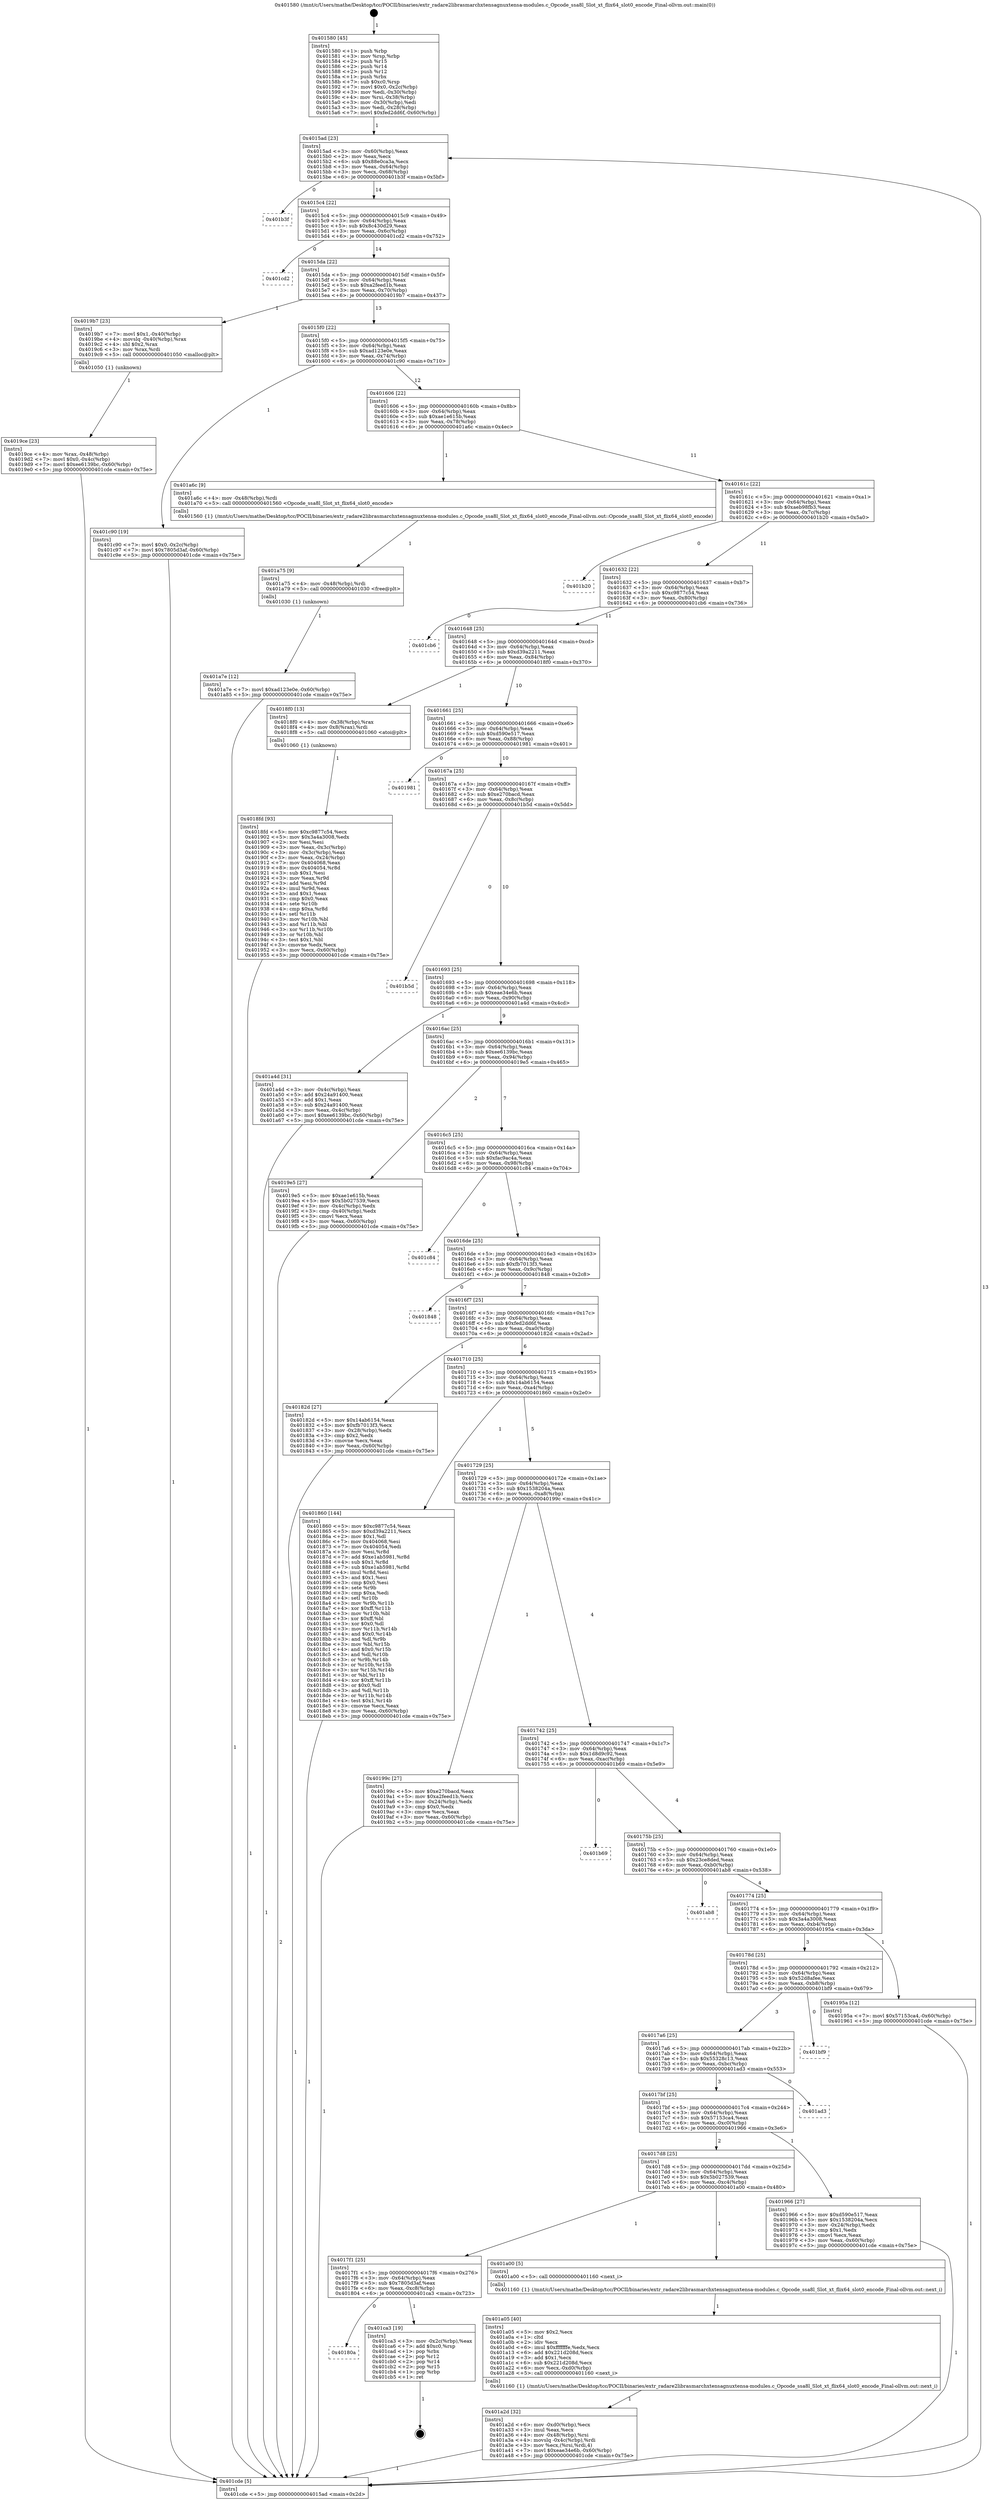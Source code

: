 digraph "0x401580" {
  label = "0x401580 (/mnt/c/Users/mathe/Desktop/tcc/POCII/binaries/extr_radare2librasmarchxtensagnuxtensa-modules.c_Opcode_ssa8l_Slot_xt_flix64_slot0_encode_Final-ollvm.out::main(0))"
  labelloc = "t"
  node[shape=record]

  Entry [label="",width=0.3,height=0.3,shape=circle,fillcolor=black,style=filled]
  "0x4015ad" [label="{
     0x4015ad [23]\l
     | [instrs]\l
     &nbsp;&nbsp;0x4015ad \<+3\>: mov -0x60(%rbp),%eax\l
     &nbsp;&nbsp;0x4015b0 \<+2\>: mov %eax,%ecx\l
     &nbsp;&nbsp;0x4015b2 \<+6\>: sub $0x88e0ca3a,%ecx\l
     &nbsp;&nbsp;0x4015b8 \<+3\>: mov %eax,-0x64(%rbp)\l
     &nbsp;&nbsp;0x4015bb \<+3\>: mov %ecx,-0x68(%rbp)\l
     &nbsp;&nbsp;0x4015be \<+6\>: je 0000000000401b3f \<main+0x5bf\>\l
  }"]
  "0x401b3f" [label="{
     0x401b3f\l
  }", style=dashed]
  "0x4015c4" [label="{
     0x4015c4 [22]\l
     | [instrs]\l
     &nbsp;&nbsp;0x4015c4 \<+5\>: jmp 00000000004015c9 \<main+0x49\>\l
     &nbsp;&nbsp;0x4015c9 \<+3\>: mov -0x64(%rbp),%eax\l
     &nbsp;&nbsp;0x4015cc \<+5\>: sub $0x8c430d29,%eax\l
     &nbsp;&nbsp;0x4015d1 \<+3\>: mov %eax,-0x6c(%rbp)\l
     &nbsp;&nbsp;0x4015d4 \<+6\>: je 0000000000401cd2 \<main+0x752\>\l
  }"]
  Exit [label="",width=0.3,height=0.3,shape=circle,fillcolor=black,style=filled,peripheries=2]
  "0x401cd2" [label="{
     0x401cd2\l
  }", style=dashed]
  "0x4015da" [label="{
     0x4015da [22]\l
     | [instrs]\l
     &nbsp;&nbsp;0x4015da \<+5\>: jmp 00000000004015df \<main+0x5f\>\l
     &nbsp;&nbsp;0x4015df \<+3\>: mov -0x64(%rbp),%eax\l
     &nbsp;&nbsp;0x4015e2 \<+5\>: sub $0xa2feed1b,%eax\l
     &nbsp;&nbsp;0x4015e7 \<+3\>: mov %eax,-0x70(%rbp)\l
     &nbsp;&nbsp;0x4015ea \<+6\>: je 00000000004019b7 \<main+0x437\>\l
  }"]
  "0x40180a" [label="{
     0x40180a\l
  }", style=dashed]
  "0x4019b7" [label="{
     0x4019b7 [23]\l
     | [instrs]\l
     &nbsp;&nbsp;0x4019b7 \<+7\>: movl $0x1,-0x40(%rbp)\l
     &nbsp;&nbsp;0x4019be \<+4\>: movslq -0x40(%rbp),%rax\l
     &nbsp;&nbsp;0x4019c2 \<+4\>: shl $0x2,%rax\l
     &nbsp;&nbsp;0x4019c6 \<+3\>: mov %rax,%rdi\l
     &nbsp;&nbsp;0x4019c9 \<+5\>: call 0000000000401050 \<malloc@plt\>\l
     | [calls]\l
     &nbsp;&nbsp;0x401050 \{1\} (unknown)\l
  }"]
  "0x4015f0" [label="{
     0x4015f0 [22]\l
     | [instrs]\l
     &nbsp;&nbsp;0x4015f0 \<+5\>: jmp 00000000004015f5 \<main+0x75\>\l
     &nbsp;&nbsp;0x4015f5 \<+3\>: mov -0x64(%rbp),%eax\l
     &nbsp;&nbsp;0x4015f8 \<+5\>: sub $0xad123e0e,%eax\l
     &nbsp;&nbsp;0x4015fd \<+3\>: mov %eax,-0x74(%rbp)\l
     &nbsp;&nbsp;0x401600 \<+6\>: je 0000000000401c90 \<main+0x710\>\l
  }"]
  "0x401ca3" [label="{
     0x401ca3 [19]\l
     | [instrs]\l
     &nbsp;&nbsp;0x401ca3 \<+3\>: mov -0x2c(%rbp),%eax\l
     &nbsp;&nbsp;0x401ca6 \<+7\>: add $0xc0,%rsp\l
     &nbsp;&nbsp;0x401cad \<+1\>: pop %rbx\l
     &nbsp;&nbsp;0x401cae \<+2\>: pop %r12\l
     &nbsp;&nbsp;0x401cb0 \<+2\>: pop %r14\l
     &nbsp;&nbsp;0x401cb2 \<+2\>: pop %r15\l
     &nbsp;&nbsp;0x401cb4 \<+1\>: pop %rbp\l
     &nbsp;&nbsp;0x401cb5 \<+1\>: ret\l
  }"]
  "0x401c90" [label="{
     0x401c90 [19]\l
     | [instrs]\l
     &nbsp;&nbsp;0x401c90 \<+7\>: movl $0x0,-0x2c(%rbp)\l
     &nbsp;&nbsp;0x401c97 \<+7\>: movl $0x7805d3af,-0x60(%rbp)\l
     &nbsp;&nbsp;0x401c9e \<+5\>: jmp 0000000000401cde \<main+0x75e\>\l
  }"]
  "0x401606" [label="{
     0x401606 [22]\l
     | [instrs]\l
     &nbsp;&nbsp;0x401606 \<+5\>: jmp 000000000040160b \<main+0x8b\>\l
     &nbsp;&nbsp;0x40160b \<+3\>: mov -0x64(%rbp),%eax\l
     &nbsp;&nbsp;0x40160e \<+5\>: sub $0xae1e615b,%eax\l
     &nbsp;&nbsp;0x401613 \<+3\>: mov %eax,-0x78(%rbp)\l
     &nbsp;&nbsp;0x401616 \<+6\>: je 0000000000401a6c \<main+0x4ec\>\l
  }"]
  "0x401a7e" [label="{
     0x401a7e [12]\l
     | [instrs]\l
     &nbsp;&nbsp;0x401a7e \<+7\>: movl $0xad123e0e,-0x60(%rbp)\l
     &nbsp;&nbsp;0x401a85 \<+5\>: jmp 0000000000401cde \<main+0x75e\>\l
  }"]
  "0x401a6c" [label="{
     0x401a6c [9]\l
     | [instrs]\l
     &nbsp;&nbsp;0x401a6c \<+4\>: mov -0x48(%rbp),%rdi\l
     &nbsp;&nbsp;0x401a70 \<+5\>: call 0000000000401560 \<Opcode_ssa8l_Slot_xt_flix64_slot0_encode\>\l
     | [calls]\l
     &nbsp;&nbsp;0x401560 \{1\} (/mnt/c/Users/mathe/Desktop/tcc/POCII/binaries/extr_radare2librasmarchxtensagnuxtensa-modules.c_Opcode_ssa8l_Slot_xt_flix64_slot0_encode_Final-ollvm.out::Opcode_ssa8l_Slot_xt_flix64_slot0_encode)\l
  }"]
  "0x40161c" [label="{
     0x40161c [22]\l
     | [instrs]\l
     &nbsp;&nbsp;0x40161c \<+5\>: jmp 0000000000401621 \<main+0xa1\>\l
     &nbsp;&nbsp;0x401621 \<+3\>: mov -0x64(%rbp),%eax\l
     &nbsp;&nbsp;0x401624 \<+5\>: sub $0xaeb98fb3,%eax\l
     &nbsp;&nbsp;0x401629 \<+3\>: mov %eax,-0x7c(%rbp)\l
     &nbsp;&nbsp;0x40162c \<+6\>: je 0000000000401b20 \<main+0x5a0\>\l
  }"]
  "0x401a75" [label="{
     0x401a75 [9]\l
     | [instrs]\l
     &nbsp;&nbsp;0x401a75 \<+4\>: mov -0x48(%rbp),%rdi\l
     &nbsp;&nbsp;0x401a79 \<+5\>: call 0000000000401030 \<free@plt\>\l
     | [calls]\l
     &nbsp;&nbsp;0x401030 \{1\} (unknown)\l
  }"]
  "0x401b20" [label="{
     0x401b20\l
  }", style=dashed]
  "0x401632" [label="{
     0x401632 [22]\l
     | [instrs]\l
     &nbsp;&nbsp;0x401632 \<+5\>: jmp 0000000000401637 \<main+0xb7\>\l
     &nbsp;&nbsp;0x401637 \<+3\>: mov -0x64(%rbp),%eax\l
     &nbsp;&nbsp;0x40163a \<+5\>: sub $0xc9877c54,%eax\l
     &nbsp;&nbsp;0x40163f \<+3\>: mov %eax,-0x80(%rbp)\l
     &nbsp;&nbsp;0x401642 \<+6\>: je 0000000000401cb6 \<main+0x736\>\l
  }"]
  "0x401a2d" [label="{
     0x401a2d [32]\l
     | [instrs]\l
     &nbsp;&nbsp;0x401a2d \<+6\>: mov -0xd0(%rbp),%ecx\l
     &nbsp;&nbsp;0x401a33 \<+3\>: imul %eax,%ecx\l
     &nbsp;&nbsp;0x401a36 \<+4\>: mov -0x48(%rbp),%rsi\l
     &nbsp;&nbsp;0x401a3a \<+4\>: movslq -0x4c(%rbp),%rdi\l
     &nbsp;&nbsp;0x401a3e \<+3\>: mov %ecx,(%rsi,%rdi,4)\l
     &nbsp;&nbsp;0x401a41 \<+7\>: movl $0xeae34e6b,-0x60(%rbp)\l
     &nbsp;&nbsp;0x401a48 \<+5\>: jmp 0000000000401cde \<main+0x75e\>\l
  }"]
  "0x401cb6" [label="{
     0x401cb6\l
  }", style=dashed]
  "0x401648" [label="{
     0x401648 [25]\l
     | [instrs]\l
     &nbsp;&nbsp;0x401648 \<+5\>: jmp 000000000040164d \<main+0xcd\>\l
     &nbsp;&nbsp;0x40164d \<+3\>: mov -0x64(%rbp),%eax\l
     &nbsp;&nbsp;0x401650 \<+5\>: sub $0xd39a2211,%eax\l
     &nbsp;&nbsp;0x401655 \<+6\>: mov %eax,-0x84(%rbp)\l
     &nbsp;&nbsp;0x40165b \<+6\>: je 00000000004018f0 \<main+0x370\>\l
  }"]
  "0x401a05" [label="{
     0x401a05 [40]\l
     | [instrs]\l
     &nbsp;&nbsp;0x401a05 \<+5\>: mov $0x2,%ecx\l
     &nbsp;&nbsp;0x401a0a \<+1\>: cltd\l
     &nbsp;&nbsp;0x401a0b \<+2\>: idiv %ecx\l
     &nbsp;&nbsp;0x401a0d \<+6\>: imul $0xfffffffe,%edx,%ecx\l
     &nbsp;&nbsp;0x401a13 \<+6\>: add $0x221d208d,%ecx\l
     &nbsp;&nbsp;0x401a19 \<+3\>: add $0x1,%ecx\l
     &nbsp;&nbsp;0x401a1c \<+6\>: sub $0x221d208d,%ecx\l
     &nbsp;&nbsp;0x401a22 \<+6\>: mov %ecx,-0xd0(%rbp)\l
     &nbsp;&nbsp;0x401a28 \<+5\>: call 0000000000401160 \<next_i\>\l
     | [calls]\l
     &nbsp;&nbsp;0x401160 \{1\} (/mnt/c/Users/mathe/Desktop/tcc/POCII/binaries/extr_radare2librasmarchxtensagnuxtensa-modules.c_Opcode_ssa8l_Slot_xt_flix64_slot0_encode_Final-ollvm.out::next_i)\l
  }"]
  "0x4018f0" [label="{
     0x4018f0 [13]\l
     | [instrs]\l
     &nbsp;&nbsp;0x4018f0 \<+4\>: mov -0x38(%rbp),%rax\l
     &nbsp;&nbsp;0x4018f4 \<+4\>: mov 0x8(%rax),%rdi\l
     &nbsp;&nbsp;0x4018f8 \<+5\>: call 0000000000401060 \<atoi@plt\>\l
     | [calls]\l
     &nbsp;&nbsp;0x401060 \{1\} (unknown)\l
  }"]
  "0x401661" [label="{
     0x401661 [25]\l
     | [instrs]\l
     &nbsp;&nbsp;0x401661 \<+5\>: jmp 0000000000401666 \<main+0xe6\>\l
     &nbsp;&nbsp;0x401666 \<+3\>: mov -0x64(%rbp),%eax\l
     &nbsp;&nbsp;0x401669 \<+5\>: sub $0xd590e517,%eax\l
     &nbsp;&nbsp;0x40166e \<+6\>: mov %eax,-0x88(%rbp)\l
     &nbsp;&nbsp;0x401674 \<+6\>: je 0000000000401981 \<main+0x401\>\l
  }"]
  "0x4017f1" [label="{
     0x4017f1 [25]\l
     | [instrs]\l
     &nbsp;&nbsp;0x4017f1 \<+5\>: jmp 00000000004017f6 \<main+0x276\>\l
     &nbsp;&nbsp;0x4017f6 \<+3\>: mov -0x64(%rbp),%eax\l
     &nbsp;&nbsp;0x4017f9 \<+5\>: sub $0x7805d3af,%eax\l
     &nbsp;&nbsp;0x4017fe \<+6\>: mov %eax,-0xc8(%rbp)\l
     &nbsp;&nbsp;0x401804 \<+6\>: je 0000000000401ca3 \<main+0x723\>\l
  }"]
  "0x401981" [label="{
     0x401981\l
  }", style=dashed]
  "0x40167a" [label="{
     0x40167a [25]\l
     | [instrs]\l
     &nbsp;&nbsp;0x40167a \<+5\>: jmp 000000000040167f \<main+0xff\>\l
     &nbsp;&nbsp;0x40167f \<+3\>: mov -0x64(%rbp),%eax\l
     &nbsp;&nbsp;0x401682 \<+5\>: sub $0xe270bacd,%eax\l
     &nbsp;&nbsp;0x401687 \<+6\>: mov %eax,-0x8c(%rbp)\l
     &nbsp;&nbsp;0x40168d \<+6\>: je 0000000000401b5d \<main+0x5dd\>\l
  }"]
  "0x401a00" [label="{
     0x401a00 [5]\l
     | [instrs]\l
     &nbsp;&nbsp;0x401a00 \<+5\>: call 0000000000401160 \<next_i\>\l
     | [calls]\l
     &nbsp;&nbsp;0x401160 \{1\} (/mnt/c/Users/mathe/Desktop/tcc/POCII/binaries/extr_radare2librasmarchxtensagnuxtensa-modules.c_Opcode_ssa8l_Slot_xt_flix64_slot0_encode_Final-ollvm.out::next_i)\l
  }"]
  "0x401b5d" [label="{
     0x401b5d\l
  }", style=dashed]
  "0x401693" [label="{
     0x401693 [25]\l
     | [instrs]\l
     &nbsp;&nbsp;0x401693 \<+5\>: jmp 0000000000401698 \<main+0x118\>\l
     &nbsp;&nbsp;0x401698 \<+3\>: mov -0x64(%rbp),%eax\l
     &nbsp;&nbsp;0x40169b \<+5\>: sub $0xeae34e6b,%eax\l
     &nbsp;&nbsp;0x4016a0 \<+6\>: mov %eax,-0x90(%rbp)\l
     &nbsp;&nbsp;0x4016a6 \<+6\>: je 0000000000401a4d \<main+0x4cd\>\l
  }"]
  "0x4019ce" [label="{
     0x4019ce [23]\l
     | [instrs]\l
     &nbsp;&nbsp;0x4019ce \<+4\>: mov %rax,-0x48(%rbp)\l
     &nbsp;&nbsp;0x4019d2 \<+7\>: movl $0x0,-0x4c(%rbp)\l
     &nbsp;&nbsp;0x4019d9 \<+7\>: movl $0xee6139bc,-0x60(%rbp)\l
     &nbsp;&nbsp;0x4019e0 \<+5\>: jmp 0000000000401cde \<main+0x75e\>\l
  }"]
  "0x401a4d" [label="{
     0x401a4d [31]\l
     | [instrs]\l
     &nbsp;&nbsp;0x401a4d \<+3\>: mov -0x4c(%rbp),%eax\l
     &nbsp;&nbsp;0x401a50 \<+5\>: add $0x24a91400,%eax\l
     &nbsp;&nbsp;0x401a55 \<+3\>: add $0x1,%eax\l
     &nbsp;&nbsp;0x401a58 \<+5\>: sub $0x24a91400,%eax\l
     &nbsp;&nbsp;0x401a5d \<+3\>: mov %eax,-0x4c(%rbp)\l
     &nbsp;&nbsp;0x401a60 \<+7\>: movl $0xee6139bc,-0x60(%rbp)\l
     &nbsp;&nbsp;0x401a67 \<+5\>: jmp 0000000000401cde \<main+0x75e\>\l
  }"]
  "0x4016ac" [label="{
     0x4016ac [25]\l
     | [instrs]\l
     &nbsp;&nbsp;0x4016ac \<+5\>: jmp 00000000004016b1 \<main+0x131\>\l
     &nbsp;&nbsp;0x4016b1 \<+3\>: mov -0x64(%rbp),%eax\l
     &nbsp;&nbsp;0x4016b4 \<+5\>: sub $0xee6139bc,%eax\l
     &nbsp;&nbsp;0x4016b9 \<+6\>: mov %eax,-0x94(%rbp)\l
     &nbsp;&nbsp;0x4016bf \<+6\>: je 00000000004019e5 \<main+0x465\>\l
  }"]
  "0x4017d8" [label="{
     0x4017d8 [25]\l
     | [instrs]\l
     &nbsp;&nbsp;0x4017d8 \<+5\>: jmp 00000000004017dd \<main+0x25d\>\l
     &nbsp;&nbsp;0x4017dd \<+3\>: mov -0x64(%rbp),%eax\l
     &nbsp;&nbsp;0x4017e0 \<+5\>: sub $0x5b027539,%eax\l
     &nbsp;&nbsp;0x4017e5 \<+6\>: mov %eax,-0xc4(%rbp)\l
     &nbsp;&nbsp;0x4017eb \<+6\>: je 0000000000401a00 \<main+0x480\>\l
  }"]
  "0x4019e5" [label="{
     0x4019e5 [27]\l
     | [instrs]\l
     &nbsp;&nbsp;0x4019e5 \<+5\>: mov $0xae1e615b,%eax\l
     &nbsp;&nbsp;0x4019ea \<+5\>: mov $0x5b027539,%ecx\l
     &nbsp;&nbsp;0x4019ef \<+3\>: mov -0x4c(%rbp),%edx\l
     &nbsp;&nbsp;0x4019f2 \<+3\>: cmp -0x40(%rbp),%edx\l
     &nbsp;&nbsp;0x4019f5 \<+3\>: cmovl %ecx,%eax\l
     &nbsp;&nbsp;0x4019f8 \<+3\>: mov %eax,-0x60(%rbp)\l
     &nbsp;&nbsp;0x4019fb \<+5\>: jmp 0000000000401cde \<main+0x75e\>\l
  }"]
  "0x4016c5" [label="{
     0x4016c5 [25]\l
     | [instrs]\l
     &nbsp;&nbsp;0x4016c5 \<+5\>: jmp 00000000004016ca \<main+0x14a\>\l
     &nbsp;&nbsp;0x4016ca \<+3\>: mov -0x64(%rbp),%eax\l
     &nbsp;&nbsp;0x4016cd \<+5\>: sub $0xfac9ac4a,%eax\l
     &nbsp;&nbsp;0x4016d2 \<+6\>: mov %eax,-0x98(%rbp)\l
     &nbsp;&nbsp;0x4016d8 \<+6\>: je 0000000000401c84 \<main+0x704\>\l
  }"]
  "0x401966" [label="{
     0x401966 [27]\l
     | [instrs]\l
     &nbsp;&nbsp;0x401966 \<+5\>: mov $0xd590e517,%eax\l
     &nbsp;&nbsp;0x40196b \<+5\>: mov $0x1538204a,%ecx\l
     &nbsp;&nbsp;0x401970 \<+3\>: mov -0x24(%rbp),%edx\l
     &nbsp;&nbsp;0x401973 \<+3\>: cmp $0x1,%edx\l
     &nbsp;&nbsp;0x401976 \<+3\>: cmovl %ecx,%eax\l
     &nbsp;&nbsp;0x401979 \<+3\>: mov %eax,-0x60(%rbp)\l
     &nbsp;&nbsp;0x40197c \<+5\>: jmp 0000000000401cde \<main+0x75e\>\l
  }"]
  "0x401c84" [label="{
     0x401c84\l
  }", style=dashed]
  "0x4016de" [label="{
     0x4016de [25]\l
     | [instrs]\l
     &nbsp;&nbsp;0x4016de \<+5\>: jmp 00000000004016e3 \<main+0x163\>\l
     &nbsp;&nbsp;0x4016e3 \<+3\>: mov -0x64(%rbp),%eax\l
     &nbsp;&nbsp;0x4016e6 \<+5\>: sub $0xfb7013f3,%eax\l
     &nbsp;&nbsp;0x4016eb \<+6\>: mov %eax,-0x9c(%rbp)\l
     &nbsp;&nbsp;0x4016f1 \<+6\>: je 0000000000401848 \<main+0x2c8\>\l
  }"]
  "0x4017bf" [label="{
     0x4017bf [25]\l
     | [instrs]\l
     &nbsp;&nbsp;0x4017bf \<+5\>: jmp 00000000004017c4 \<main+0x244\>\l
     &nbsp;&nbsp;0x4017c4 \<+3\>: mov -0x64(%rbp),%eax\l
     &nbsp;&nbsp;0x4017c7 \<+5\>: sub $0x57153ca4,%eax\l
     &nbsp;&nbsp;0x4017cc \<+6\>: mov %eax,-0xc0(%rbp)\l
     &nbsp;&nbsp;0x4017d2 \<+6\>: je 0000000000401966 \<main+0x3e6\>\l
  }"]
  "0x401848" [label="{
     0x401848\l
  }", style=dashed]
  "0x4016f7" [label="{
     0x4016f7 [25]\l
     | [instrs]\l
     &nbsp;&nbsp;0x4016f7 \<+5\>: jmp 00000000004016fc \<main+0x17c\>\l
     &nbsp;&nbsp;0x4016fc \<+3\>: mov -0x64(%rbp),%eax\l
     &nbsp;&nbsp;0x4016ff \<+5\>: sub $0xfed2dd6f,%eax\l
     &nbsp;&nbsp;0x401704 \<+6\>: mov %eax,-0xa0(%rbp)\l
     &nbsp;&nbsp;0x40170a \<+6\>: je 000000000040182d \<main+0x2ad\>\l
  }"]
  "0x401ad3" [label="{
     0x401ad3\l
  }", style=dashed]
  "0x40182d" [label="{
     0x40182d [27]\l
     | [instrs]\l
     &nbsp;&nbsp;0x40182d \<+5\>: mov $0x14ab6154,%eax\l
     &nbsp;&nbsp;0x401832 \<+5\>: mov $0xfb7013f3,%ecx\l
     &nbsp;&nbsp;0x401837 \<+3\>: mov -0x28(%rbp),%edx\l
     &nbsp;&nbsp;0x40183a \<+3\>: cmp $0x2,%edx\l
     &nbsp;&nbsp;0x40183d \<+3\>: cmovne %ecx,%eax\l
     &nbsp;&nbsp;0x401840 \<+3\>: mov %eax,-0x60(%rbp)\l
     &nbsp;&nbsp;0x401843 \<+5\>: jmp 0000000000401cde \<main+0x75e\>\l
  }"]
  "0x401710" [label="{
     0x401710 [25]\l
     | [instrs]\l
     &nbsp;&nbsp;0x401710 \<+5\>: jmp 0000000000401715 \<main+0x195\>\l
     &nbsp;&nbsp;0x401715 \<+3\>: mov -0x64(%rbp),%eax\l
     &nbsp;&nbsp;0x401718 \<+5\>: sub $0x14ab6154,%eax\l
     &nbsp;&nbsp;0x40171d \<+6\>: mov %eax,-0xa4(%rbp)\l
     &nbsp;&nbsp;0x401723 \<+6\>: je 0000000000401860 \<main+0x2e0\>\l
  }"]
  "0x401cde" [label="{
     0x401cde [5]\l
     | [instrs]\l
     &nbsp;&nbsp;0x401cde \<+5\>: jmp 00000000004015ad \<main+0x2d\>\l
  }"]
  "0x401580" [label="{
     0x401580 [45]\l
     | [instrs]\l
     &nbsp;&nbsp;0x401580 \<+1\>: push %rbp\l
     &nbsp;&nbsp;0x401581 \<+3\>: mov %rsp,%rbp\l
     &nbsp;&nbsp;0x401584 \<+2\>: push %r15\l
     &nbsp;&nbsp;0x401586 \<+2\>: push %r14\l
     &nbsp;&nbsp;0x401588 \<+2\>: push %r12\l
     &nbsp;&nbsp;0x40158a \<+1\>: push %rbx\l
     &nbsp;&nbsp;0x40158b \<+7\>: sub $0xc0,%rsp\l
     &nbsp;&nbsp;0x401592 \<+7\>: movl $0x0,-0x2c(%rbp)\l
     &nbsp;&nbsp;0x401599 \<+3\>: mov %edi,-0x30(%rbp)\l
     &nbsp;&nbsp;0x40159c \<+4\>: mov %rsi,-0x38(%rbp)\l
     &nbsp;&nbsp;0x4015a0 \<+3\>: mov -0x30(%rbp),%edi\l
     &nbsp;&nbsp;0x4015a3 \<+3\>: mov %edi,-0x28(%rbp)\l
     &nbsp;&nbsp;0x4015a6 \<+7\>: movl $0xfed2dd6f,-0x60(%rbp)\l
  }"]
  "0x4017a6" [label="{
     0x4017a6 [25]\l
     | [instrs]\l
     &nbsp;&nbsp;0x4017a6 \<+5\>: jmp 00000000004017ab \<main+0x22b\>\l
     &nbsp;&nbsp;0x4017ab \<+3\>: mov -0x64(%rbp),%eax\l
     &nbsp;&nbsp;0x4017ae \<+5\>: sub $0x55328c13,%eax\l
     &nbsp;&nbsp;0x4017b3 \<+6\>: mov %eax,-0xbc(%rbp)\l
     &nbsp;&nbsp;0x4017b9 \<+6\>: je 0000000000401ad3 \<main+0x553\>\l
  }"]
  "0x401860" [label="{
     0x401860 [144]\l
     | [instrs]\l
     &nbsp;&nbsp;0x401860 \<+5\>: mov $0xc9877c54,%eax\l
     &nbsp;&nbsp;0x401865 \<+5\>: mov $0xd39a2211,%ecx\l
     &nbsp;&nbsp;0x40186a \<+2\>: mov $0x1,%dl\l
     &nbsp;&nbsp;0x40186c \<+7\>: mov 0x404068,%esi\l
     &nbsp;&nbsp;0x401873 \<+7\>: mov 0x404054,%edi\l
     &nbsp;&nbsp;0x40187a \<+3\>: mov %esi,%r8d\l
     &nbsp;&nbsp;0x40187d \<+7\>: add $0xe1ab5981,%r8d\l
     &nbsp;&nbsp;0x401884 \<+4\>: sub $0x1,%r8d\l
     &nbsp;&nbsp;0x401888 \<+7\>: sub $0xe1ab5981,%r8d\l
     &nbsp;&nbsp;0x40188f \<+4\>: imul %r8d,%esi\l
     &nbsp;&nbsp;0x401893 \<+3\>: and $0x1,%esi\l
     &nbsp;&nbsp;0x401896 \<+3\>: cmp $0x0,%esi\l
     &nbsp;&nbsp;0x401899 \<+4\>: sete %r9b\l
     &nbsp;&nbsp;0x40189d \<+3\>: cmp $0xa,%edi\l
     &nbsp;&nbsp;0x4018a0 \<+4\>: setl %r10b\l
     &nbsp;&nbsp;0x4018a4 \<+3\>: mov %r9b,%r11b\l
     &nbsp;&nbsp;0x4018a7 \<+4\>: xor $0xff,%r11b\l
     &nbsp;&nbsp;0x4018ab \<+3\>: mov %r10b,%bl\l
     &nbsp;&nbsp;0x4018ae \<+3\>: xor $0xff,%bl\l
     &nbsp;&nbsp;0x4018b1 \<+3\>: xor $0x0,%dl\l
     &nbsp;&nbsp;0x4018b4 \<+3\>: mov %r11b,%r14b\l
     &nbsp;&nbsp;0x4018b7 \<+4\>: and $0x0,%r14b\l
     &nbsp;&nbsp;0x4018bb \<+3\>: and %dl,%r9b\l
     &nbsp;&nbsp;0x4018be \<+3\>: mov %bl,%r15b\l
     &nbsp;&nbsp;0x4018c1 \<+4\>: and $0x0,%r15b\l
     &nbsp;&nbsp;0x4018c5 \<+3\>: and %dl,%r10b\l
     &nbsp;&nbsp;0x4018c8 \<+3\>: or %r9b,%r14b\l
     &nbsp;&nbsp;0x4018cb \<+3\>: or %r10b,%r15b\l
     &nbsp;&nbsp;0x4018ce \<+3\>: xor %r15b,%r14b\l
     &nbsp;&nbsp;0x4018d1 \<+3\>: or %bl,%r11b\l
     &nbsp;&nbsp;0x4018d4 \<+4\>: xor $0xff,%r11b\l
     &nbsp;&nbsp;0x4018d8 \<+3\>: or $0x0,%dl\l
     &nbsp;&nbsp;0x4018db \<+3\>: and %dl,%r11b\l
     &nbsp;&nbsp;0x4018de \<+3\>: or %r11b,%r14b\l
     &nbsp;&nbsp;0x4018e1 \<+4\>: test $0x1,%r14b\l
     &nbsp;&nbsp;0x4018e5 \<+3\>: cmovne %ecx,%eax\l
     &nbsp;&nbsp;0x4018e8 \<+3\>: mov %eax,-0x60(%rbp)\l
     &nbsp;&nbsp;0x4018eb \<+5\>: jmp 0000000000401cde \<main+0x75e\>\l
  }"]
  "0x401729" [label="{
     0x401729 [25]\l
     | [instrs]\l
     &nbsp;&nbsp;0x401729 \<+5\>: jmp 000000000040172e \<main+0x1ae\>\l
     &nbsp;&nbsp;0x40172e \<+3\>: mov -0x64(%rbp),%eax\l
     &nbsp;&nbsp;0x401731 \<+5\>: sub $0x1538204a,%eax\l
     &nbsp;&nbsp;0x401736 \<+6\>: mov %eax,-0xa8(%rbp)\l
     &nbsp;&nbsp;0x40173c \<+6\>: je 000000000040199c \<main+0x41c\>\l
  }"]
  "0x4018fd" [label="{
     0x4018fd [93]\l
     | [instrs]\l
     &nbsp;&nbsp;0x4018fd \<+5\>: mov $0xc9877c54,%ecx\l
     &nbsp;&nbsp;0x401902 \<+5\>: mov $0x3a4a3008,%edx\l
     &nbsp;&nbsp;0x401907 \<+2\>: xor %esi,%esi\l
     &nbsp;&nbsp;0x401909 \<+3\>: mov %eax,-0x3c(%rbp)\l
     &nbsp;&nbsp;0x40190c \<+3\>: mov -0x3c(%rbp),%eax\l
     &nbsp;&nbsp;0x40190f \<+3\>: mov %eax,-0x24(%rbp)\l
     &nbsp;&nbsp;0x401912 \<+7\>: mov 0x404068,%eax\l
     &nbsp;&nbsp;0x401919 \<+8\>: mov 0x404054,%r8d\l
     &nbsp;&nbsp;0x401921 \<+3\>: sub $0x1,%esi\l
     &nbsp;&nbsp;0x401924 \<+3\>: mov %eax,%r9d\l
     &nbsp;&nbsp;0x401927 \<+3\>: add %esi,%r9d\l
     &nbsp;&nbsp;0x40192a \<+4\>: imul %r9d,%eax\l
     &nbsp;&nbsp;0x40192e \<+3\>: and $0x1,%eax\l
     &nbsp;&nbsp;0x401931 \<+3\>: cmp $0x0,%eax\l
     &nbsp;&nbsp;0x401934 \<+4\>: sete %r10b\l
     &nbsp;&nbsp;0x401938 \<+4\>: cmp $0xa,%r8d\l
     &nbsp;&nbsp;0x40193c \<+4\>: setl %r11b\l
     &nbsp;&nbsp;0x401940 \<+3\>: mov %r10b,%bl\l
     &nbsp;&nbsp;0x401943 \<+3\>: and %r11b,%bl\l
     &nbsp;&nbsp;0x401946 \<+3\>: xor %r11b,%r10b\l
     &nbsp;&nbsp;0x401949 \<+3\>: or %r10b,%bl\l
     &nbsp;&nbsp;0x40194c \<+3\>: test $0x1,%bl\l
     &nbsp;&nbsp;0x40194f \<+3\>: cmovne %edx,%ecx\l
     &nbsp;&nbsp;0x401952 \<+3\>: mov %ecx,-0x60(%rbp)\l
     &nbsp;&nbsp;0x401955 \<+5\>: jmp 0000000000401cde \<main+0x75e\>\l
  }"]
  "0x401bf9" [label="{
     0x401bf9\l
  }", style=dashed]
  "0x40199c" [label="{
     0x40199c [27]\l
     | [instrs]\l
     &nbsp;&nbsp;0x40199c \<+5\>: mov $0xe270bacd,%eax\l
     &nbsp;&nbsp;0x4019a1 \<+5\>: mov $0xa2feed1b,%ecx\l
     &nbsp;&nbsp;0x4019a6 \<+3\>: mov -0x24(%rbp),%edx\l
     &nbsp;&nbsp;0x4019a9 \<+3\>: cmp $0x0,%edx\l
     &nbsp;&nbsp;0x4019ac \<+3\>: cmove %ecx,%eax\l
     &nbsp;&nbsp;0x4019af \<+3\>: mov %eax,-0x60(%rbp)\l
     &nbsp;&nbsp;0x4019b2 \<+5\>: jmp 0000000000401cde \<main+0x75e\>\l
  }"]
  "0x401742" [label="{
     0x401742 [25]\l
     | [instrs]\l
     &nbsp;&nbsp;0x401742 \<+5\>: jmp 0000000000401747 \<main+0x1c7\>\l
     &nbsp;&nbsp;0x401747 \<+3\>: mov -0x64(%rbp),%eax\l
     &nbsp;&nbsp;0x40174a \<+5\>: sub $0x1d8d9c92,%eax\l
     &nbsp;&nbsp;0x40174f \<+6\>: mov %eax,-0xac(%rbp)\l
     &nbsp;&nbsp;0x401755 \<+6\>: je 0000000000401b69 \<main+0x5e9\>\l
  }"]
  "0x40178d" [label="{
     0x40178d [25]\l
     | [instrs]\l
     &nbsp;&nbsp;0x40178d \<+5\>: jmp 0000000000401792 \<main+0x212\>\l
     &nbsp;&nbsp;0x401792 \<+3\>: mov -0x64(%rbp),%eax\l
     &nbsp;&nbsp;0x401795 \<+5\>: sub $0x52d8afee,%eax\l
     &nbsp;&nbsp;0x40179a \<+6\>: mov %eax,-0xb8(%rbp)\l
     &nbsp;&nbsp;0x4017a0 \<+6\>: je 0000000000401bf9 \<main+0x679\>\l
  }"]
  "0x401b69" [label="{
     0x401b69\l
  }", style=dashed]
  "0x40175b" [label="{
     0x40175b [25]\l
     | [instrs]\l
     &nbsp;&nbsp;0x40175b \<+5\>: jmp 0000000000401760 \<main+0x1e0\>\l
     &nbsp;&nbsp;0x401760 \<+3\>: mov -0x64(%rbp),%eax\l
     &nbsp;&nbsp;0x401763 \<+5\>: sub $0x23ce8ded,%eax\l
     &nbsp;&nbsp;0x401768 \<+6\>: mov %eax,-0xb0(%rbp)\l
     &nbsp;&nbsp;0x40176e \<+6\>: je 0000000000401ab8 \<main+0x538\>\l
  }"]
  "0x40195a" [label="{
     0x40195a [12]\l
     | [instrs]\l
     &nbsp;&nbsp;0x40195a \<+7\>: movl $0x57153ca4,-0x60(%rbp)\l
     &nbsp;&nbsp;0x401961 \<+5\>: jmp 0000000000401cde \<main+0x75e\>\l
  }"]
  "0x401ab8" [label="{
     0x401ab8\l
  }", style=dashed]
  "0x401774" [label="{
     0x401774 [25]\l
     | [instrs]\l
     &nbsp;&nbsp;0x401774 \<+5\>: jmp 0000000000401779 \<main+0x1f9\>\l
     &nbsp;&nbsp;0x401779 \<+3\>: mov -0x64(%rbp),%eax\l
     &nbsp;&nbsp;0x40177c \<+5\>: sub $0x3a4a3008,%eax\l
     &nbsp;&nbsp;0x401781 \<+6\>: mov %eax,-0xb4(%rbp)\l
     &nbsp;&nbsp;0x401787 \<+6\>: je 000000000040195a \<main+0x3da\>\l
  }"]
  Entry -> "0x401580" [label=" 1"]
  "0x4015ad" -> "0x401b3f" [label=" 0"]
  "0x4015ad" -> "0x4015c4" [label=" 14"]
  "0x401ca3" -> Exit [label=" 1"]
  "0x4015c4" -> "0x401cd2" [label=" 0"]
  "0x4015c4" -> "0x4015da" [label=" 14"]
  "0x4017f1" -> "0x40180a" [label=" 0"]
  "0x4015da" -> "0x4019b7" [label=" 1"]
  "0x4015da" -> "0x4015f0" [label=" 13"]
  "0x4017f1" -> "0x401ca3" [label=" 1"]
  "0x4015f0" -> "0x401c90" [label=" 1"]
  "0x4015f0" -> "0x401606" [label=" 12"]
  "0x401c90" -> "0x401cde" [label=" 1"]
  "0x401606" -> "0x401a6c" [label=" 1"]
  "0x401606" -> "0x40161c" [label=" 11"]
  "0x401a7e" -> "0x401cde" [label=" 1"]
  "0x40161c" -> "0x401b20" [label=" 0"]
  "0x40161c" -> "0x401632" [label=" 11"]
  "0x401a75" -> "0x401a7e" [label=" 1"]
  "0x401632" -> "0x401cb6" [label=" 0"]
  "0x401632" -> "0x401648" [label=" 11"]
  "0x401a6c" -> "0x401a75" [label=" 1"]
  "0x401648" -> "0x4018f0" [label=" 1"]
  "0x401648" -> "0x401661" [label=" 10"]
  "0x401a4d" -> "0x401cde" [label=" 1"]
  "0x401661" -> "0x401981" [label=" 0"]
  "0x401661" -> "0x40167a" [label=" 10"]
  "0x401a2d" -> "0x401cde" [label=" 1"]
  "0x40167a" -> "0x401b5d" [label=" 0"]
  "0x40167a" -> "0x401693" [label=" 10"]
  "0x401a05" -> "0x401a2d" [label=" 1"]
  "0x401693" -> "0x401a4d" [label=" 1"]
  "0x401693" -> "0x4016ac" [label=" 9"]
  "0x4017d8" -> "0x4017f1" [label=" 1"]
  "0x4016ac" -> "0x4019e5" [label=" 2"]
  "0x4016ac" -> "0x4016c5" [label=" 7"]
  "0x4017d8" -> "0x401a00" [label=" 1"]
  "0x4016c5" -> "0x401c84" [label=" 0"]
  "0x4016c5" -> "0x4016de" [label=" 7"]
  "0x401a00" -> "0x401a05" [label=" 1"]
  "0x4016de" -> "0x401848" [label=" 0"]
  "0x4016de" -> "0x4016f7" [label=" 7"]
  "0x4019ce" -> "0x401cde" [label=" 1"]
  "0x4016f7" -> "0x40182d" [label=" 1"]
  "0x4016f7" -> "0x401710" [label=" 6"]
  "0x40182d" -> "0x401cde" [label=" 1"]
  "0x401580" -> "0x4015ad" [label=" 1"]
  "0x401cde" -> "0x4015ad" [label=" 13"]
  "0x4019b7" -> "0x4019ce" [label=" 1"]
  "0x401710" -> "0x401860" [label=" 1"]
  "0x401710" -> "0x401729" [label=" 5"]
  "0x401860" -> "0x401cde" [label=" 1"]
  "0x4018f0" -> "0x4018fd" [label=" 1"]
  "0x4018fd" -> "0x401cde" [label=" 1"]
  "0x401966" -> "0x401cde" [label=" 1"]
  "0x401729" -> "0x40199c" [label=" 1"]
  "0x401729" -> "0x401742" [label=" 4"]
  "0x4017bf" -> "0x4017d8" [label=" 2"]
  "0x401742" -> "0x401b69" [label=" 0"]
  "0x401742" -> "0x40175b" [label=" 4"]
  "0x4019e5" -> "0x401cde" [label=" 2"]
  "0x40175b" -> "0x401ab8" [label=" 0"]
  "0x40175b" -> "0x401774" [label=" 4"]
  "0x4017a6" -> "0x4017bf" [label=" 3"]
  "0x401774" -> "0x40195a" [label=" 1"]
  "0x401774" -> "0x40178d" [label=" 3"]
  "0x40195a" -> "0x401cde" [label=" 1"]
  "0x4017bf" -> "0x401966" [label=" 1"]
  "0x40178d" -> "0x401bf9" [label=" 0"]
  "0x40178d" -> "0x4017a6" [label=" 3"]
  "0x40199c" -> "0x401cde" [label=" 1"]
  "0x4017a6" -> "0x401ad3" [label=" 0"]
}
